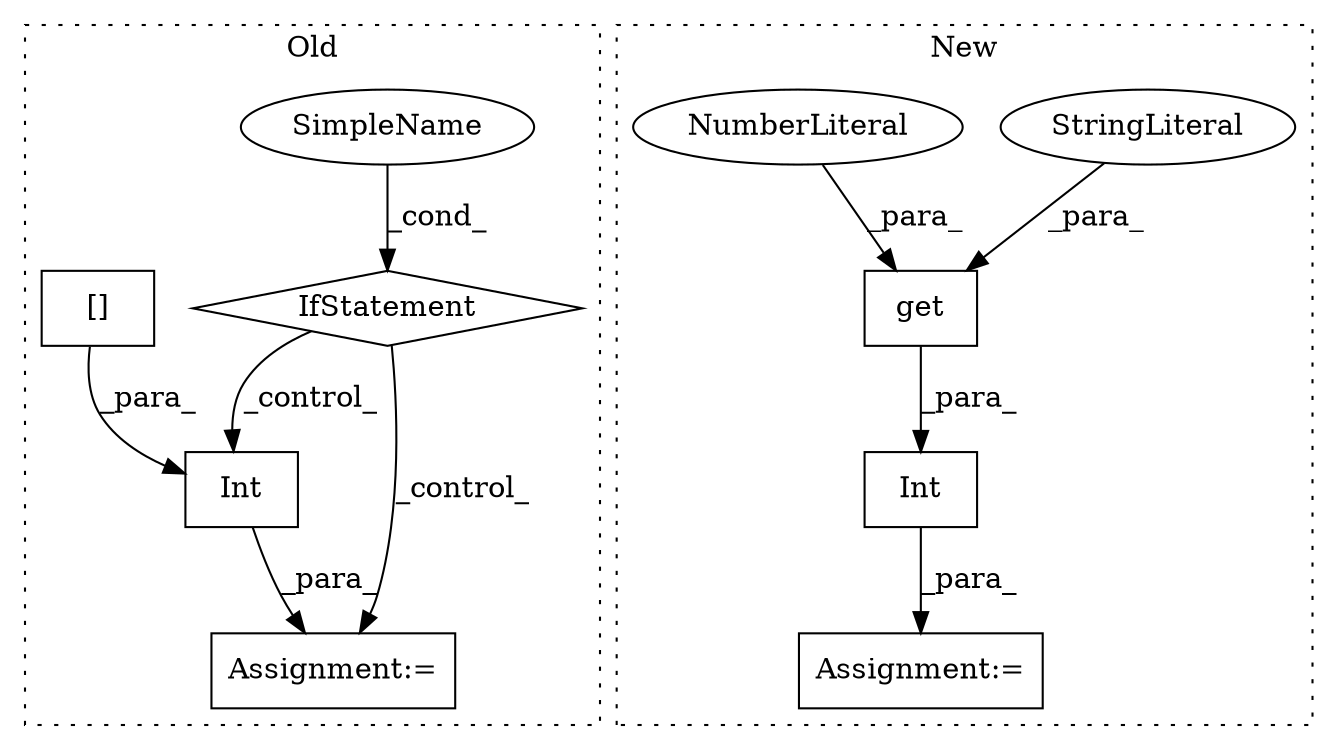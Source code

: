 digraph G {
subgraph cluster0 {
1 [label="Int" a="32" s="1438,1456" l="4,1" shape="box"];
4 [label="Assignment:=" a="7" s="1437" l="1" shape="box"];
6 [label="SimpleName" a="42" s="" l="" shape="ellipse"];
7 [label="IfStatement" a="25" s="1398,1424" l="4,2" shape="diamond"];
10 [label="[]" a="2" s="1442,1455" l="8,1" shape="box"];
label = "Old";
style="dotted";
}
subgraph cluster1 {
2 [label="get" a="32" s="1396,1406" l="4,1" shape="box"];
3 [label="Assignment:=" a="7" s="1383" l="1" shape="box"];
5 [label="StringLiteral" a="45" s="1400" l="4" shape="ellipse"];
8 [label="Int" a="32" s="1384,1407" l="4,1" shape="box"];
9 [label="NumberLiteral" a="34" s="1405" l="1" shape="ellipse"];
label = "New";
style="dotted";
}
1 -> 4 [label="_para_"];
2 -> 8 [label="_para_"];
5 -> 2 [label="_para_"];
6 -> 7 [label="_cond_"];
7 -> 4 [label="_control_"];
7 -> 1 [label="_control_"];
8 -> 3 [label="_para_"];
9 -> 2 [label="_para_"];
10 -> 1 [label="_para_"];
}